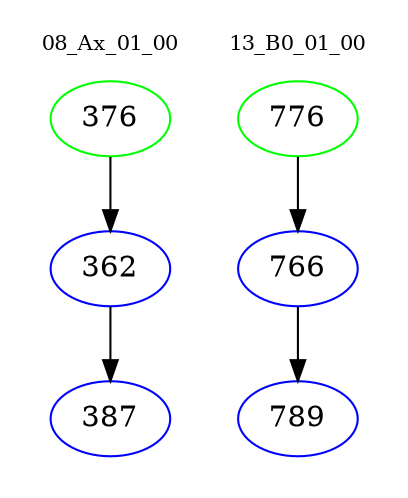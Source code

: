 digraph{
subgraph cluster_0 {
color = white
label = "08_Ax_01_00";
fontsize=10;
T0_376 [label="376", color="green"]
T0_376 -> T0_362 [color="black"]
T0_362 [label="362", color="blue"]
T0_362 -> T0_387 [color="black"]
T0_387 [label="387", color="blue"]
}
subgraph cluster_1 {
color = white
label = "13_B0_01_00";
fontsize=10;
T1_776 [label="776", color="green"]
T1_776 -> T1_766 [color="black"]
T1_766 [label="766", color="blue"]
T1_766 -> T1_789 [color="black"]
T1_789 [label="789", color="blue"]
}
}
